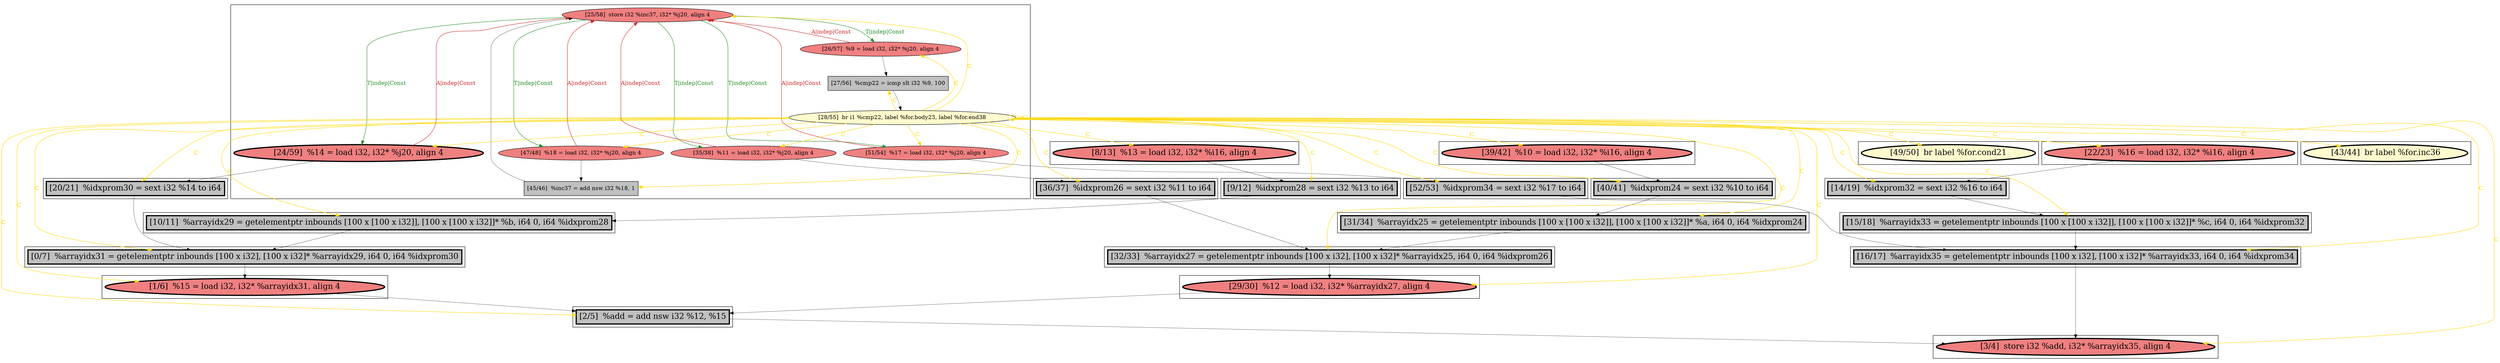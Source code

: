 
digraph G {



node1041->node1038 [style=solid,color=forestgreen,label="T|indep|Const",penwidth=1.0,fontcolor=forestgreen ]
node1038->node1041 [style=solid,color=firebrick3,label="A|indep|Const",penwidth=1.0,fontcolor=firebrick3 ]
node1036->node1049 [style=solid,color=black,label="",penwidth=0.5,fontcolor=black ]
node1054->node1055 [style=solid,color=black,label="",penwidth=0.5,fontcolor=black ]
node1057->node1058 [style=solid,color=black,label="",penwidth=0.5,fontcolor=black ]
node1044->node1054 [style=solid,color=gold,label="C",penwidth=1.0,fontcolor=gold ]
node1051->node1052 [style=solid,color=black,label="",penwidth=0.5,fontcolor=black ]
node1043->node1048 [style=solid,color=black,label="",penwidth=0.5,fontcolor=black ]
node1035->node1055 [style=solid,color=black,label="",penwidth=0.5,fontcolor=black ]
node1041->node1042 [style=solid,color=forestgreen,label="T|indep|Const",penwidth=1.0,fontcolor=forestgreen ]
node1031->node1037 [style=solid,color=black,label="",penwidth=0.5,fontcolor=black ]
node1044->node1057 [style=solid,color=gold,label="C",penwidth=1.0,fontcolor=gold ]
node1056->node1033 [style=solid,color=black,label="",penwidth=0.5,fontcolor=black ]
node1044->node1040 [style=solid,color=gold,label="C",penwidth=1.0,fontcolor=gold ]
node1041->node1040 [style=solid,color=forestgreen,label="T|indep|Const",penwidth=1.0,fontcolor=forestgreen ]
node1044->node1042 [style=solid,color=gold,label="C",penwidth=1.0,fontcolor=gold ]
node1042->node1054 [style=solid,color=black,label="",penwidth=0.5,fontcolor=black ]
node1049->node1051 [style=solid,color=black,label="",penwidth=0.5,fontcolor=black ]
node1053->node1057 [style=solid,color=black,label="",penwidth=0.5,fontcolor=black ]
node1040->node1039 [style=solid,color=black,label="",penwidth=0.5,fontcolor=black ]
node1044->node1045 [style=solid,color=gold,label="C",penwidth=1.0,fontcolor=gold ]
node1044->node1059 [style=solid,color=gold,label="C",penwidth=1.0,fontcolor=gold ]
node1044->node1056 [style=solid,color=gold,label="C",penwidth=1.0,fontcolor=gold ]
node1044->node1034 [style=solid,color=gold,label="C",penwidth=1.0,fontcolor=gold ]
node1038->node1047 [style=solid,color=black,label="",penwidth=0.5,fontcolor=black ]
node1044->node1031 [style=solid,color=gold,label="C",penwidth=1.0,fontcolor=gold ]
node1042->node1041 [style=solid,color=firebrick3,label="A|indep|Const",penwidth=1.0,fontcolor=firebrick3 ]
node1044->node1052 [style=solid,color=gold,label="C",penwidth=1.0,fontcolor=gold ]
node1044->node1033 [style=solid,color=gold,label="C",penwidth=1.0,fontcolor=gold ]
node1044->node1050 [style=solid,color=gold,label="C",penwidth=1.0,fontcolor=gold ]
node1044->node1049 [style=solid,color=gold,label="C",penwidth=1.0,fontcolor=gold ]
node1058->node1060 [style=solid,color=black,label="",penwidth=0.5,fontcolor=black ]
node1044->node1037 [style=solid,color=gold,label="C",penwidth=1.0,fontcolor=gold ]
node1044->node1044 [style=solid,color=gold,label="C",penwidth=1.0,fontcolor=gold ]
node1046->node1045 [style=solid,color=black,label="",penwidth=0.5,fontcolor=black ]
node1032->node1031 [style=solid,color=black,label="",penwidth=0.5,fontcolor=black ]
node1041->node1046 [style=solid,color=forestgreen,label="T|indep|Const",penwidth=1.0,fontcolor=forestgreen ]
node1045->node1044 [style=solid,color=black,label="",penwidth=0.5,fontcolor=black ]
node1044->node1058 [style=solid,color=gold,label="C",penwidth=1.0,fontcolor=gold ]
node1041->node1043 [style=solid,color=forestgreen,label="T|indep|Const",penwidth=1.0,fontcolor=forestgreen ]
node1044->node1051 [style=solid,color=gold,label="C",penwidth=1.0,fontcolor=gold ]
node1047->node1060 [style=solid,color=black,label="",penwidth=0.5,fontcolor=black ]
node1060->node1037 [style=solid,color=black,label="",penwidth=0.5,fontcolor=black ]
node1044->node1060 [style=solid,color=gold,label="C",penwidth=1.0,fontcolor=gold ]
node1043->node1041 [style=solid,color=firebrick3,label="A|indep|Const",penwidth=1.0,fontcolor=firebrick3 ]
node1044->node1041 [style=solid,color=gold,label="C",penwidth=1.0,fontcolor=gold ]
node1044->node1039 [style=solid,color=gold,label="C",penwidth=1.0,fontcolor=gold ]
node1059->node1036 [style=solid,color=black,label="",penwidth=0.5,fontcolor=black ]
node1055->node1032 [style=solid,color=black,label="",penwidth=0.5,fontcolor=black ]
node1044->node1053 [style=solid,color=gold,label="C",penwidth=1.0,fontcolor=gold ]
node1033->node1035 [style=solid,color=black,label="",penwidth=0.5,fontcolor=black ]
node1044->node1055 [style=solid,color=gold,label="C",penwidth=1.0,fontcolor=gold ]
node1048->node1051 [style=solid,color=black,label="",penwidth=0.5,fontcolor=black ]
node1044->node1048 [style=solid,color=gold,label="C",penwidth=1.0,fontcolor=gold ]
node1052->node1031 [style=solid,color=black,label="",penwidth=0.5,fontcolor=black ]
node1044->node1035 [style=solid,color=gold,label="C",penwidth=1.0,fontcolor=gold ]
node1044->node1043 [style=solid,color=gold,label="C",penwidth=1.0,fontcolor=gold ]
node1039->node1041 [style=solid,color=black,label="",penwidth=0.5,fontcolor=black ]
node1044->node1032 [style=solid,color=gold,label="C",penwidth=1.0,fontcolor=gold ]
node1044->node1038 [style=solid,color=gold,label="C",penwidth=1.0,fontcolor=gold ]
node1044->node1046 [style=solid,color=gold,label="C",penwidth=1.0,fontcolor=gold ]
node1044->node1047 [style=solid,color=gold,label="C",penwidth=1.0,fontcolor=gold ]
node1046->node1041 [style=solid,color=firebrick3,label="A|indep|Const",penwidth=1.0,fontcolor=firebrick3 ]
node1040->node1041 [style=solid,color=firebrick3,label="A|indep|Const",penwidth=1.0,fontcolor=firebrick3 ]
node1044->node1036 [style=solid,color=gold,label="C",penwidth=1.0,fontcolor=gold ]


subgraph cluster20 {


node1059 [penwidth=3.0,fontsize=20,fillcolor=lightcoral,label="[39/42]  %10 = load i32, i32* %i16, align 4",shape=ellipse,style=filled ]



}

subgraph cluster18 {


node1057 [penwidth=3.0,fontsize=20,fillcolor=grey,label="[14/19]  %idxprom32 = sext i32 %16 to i64",shape=rectangle,style=filled ]



}

subgraph cluster16 {


node1055 [penwidth=3.0,fontsize=20,fillcolor=grey,label="[0/7]  %arrayidx31 = getelementptr inbounds [100 x i32], [100 x i32]* %arrayidx29, i64 0, i64 %idxprom30",shape=rectangle,style=filled ]



}

subgraph cluster17 {


node1056 [penwidth=3.0,fontsize=20,fillcolor=lightcoral,label="[8/13]  %13 = load i32, i32* %i16, align 4",shape=ellipse,style=filled ]



}

subgraph cluster4 {


node1035 [penwidth=3.0,fontsize=20,fillcolor=grey,label="[10/11]  %arrayidx29 = getelementptr inbounds [100 x [100 x i32]], [100 x [100 x i32]]* %b, i64 0, i64 %idxprom28",shape=rectangle,style=filled ]



}

subgraph cluster3 {


node1034 [penwidth=3.0,fontsize=20,fillcolor=lemonchiffon,label="[49/50]  br label %for.cond21",shape=ellipse,style=filled ]



}

subgraph cluster2 {


node1033 [penwidth=3.0,fontsize=20,fillcolor=grey,label="[9/12]  %idxprom28 = sext i32 %13 to i64",shape=rectangle,style=filled ]



}

subgraph cluster1 {


node1032 [penwidth=3.0,fontsize=20,fillcolor=lightcoral,label="[1/6]  %15 = load i32, i32* %arrayidx31, align 4",shape=ellipse,style=filled ]



}

subgraph cluster12 {


node1051 [penwidth=3.0,fontsize=20,fillcolor=grey,label="[32/33]  %arrayidx27 = getelementptr inbounds [100 x i32], [100 x i32]* %arrayidx25, i64 0, i64 %idxprom26",shape=rectangle,style=filled ]



}

subgraph cluster5 {


node1036 [penwidth=3.0,fontsize=20,fillcolor=grey,label="[40/41]  %idxprom24 = sext i32 %10 to i64",shape=rectangle,style=filled ]



}

subgraph cluster0 {


node1031 [penwidth=3.0,fontsize=20,fillcolor=grey,label="[2/5]  %add = add nsw i32 %12, %15",shape=rectangle,style=filled ]



}

subgraph cluster6 {


node1037 [penwidth=3.0,fontsize=20,fillcolor=lightcoral,label="[3/4]  store i32 %add, i32* %arrayidx35, align 4",shape=ellipse,style=filled ]



}

subgraph cluster14 {


node1053 [penwidth=3.0,fontsize=20,fillcolor=lightcoral,label="[22/23]  %16 = load i32, i32* %i16, align 4",shape=ellipse,style=filled ]



}

subgraph cluster7 {


node1046 [fillcolor=lightcoral,label="[26/57]  %9 = load i32, i32* %j20, align 4",shape=ellipse,style=filled ]
node1045 [fillcolor=grey,label="[27/56]  %cmp22 = icmp slt i32 %9, 100",shape=rectangle,style=filled ]
node1044 [fillcolor=lemonchiffon,label="[28/55]  br i1 %cmp22, label %for.body23, label %for.end38",shape=ellipse,style=filled ]
node1042 [penwidth=3.0,fontsize=20,fillcolor=lightcoral,label="[24/59]  %14 = load i32, i32* %j20, align 4",shape=ellipse,style=filled ]
node1043 [fillcolor=lightcoral,label="[35/38]  %11 = load i32, i32* %j20, align 4",shape=ellipse,style=filled ]
node1038 [fillcolor=lightcoral,label="[51/54]  %17 = load i32, i32* %j20, align 4",shape=ellipse,style=filled ]
node1040 [fillcolor=lightcoral,label="[47/48]  %18 = load i32, i32* %j20, align 4",shape=ellipse,style=filled ]
node1039 [fillcolor=grey,label="[45/46]  %inc37 = add nsw i32 %18, 1",shape=rectangle,style=filled ]
node1041 [fillcolor=lightcoral,label="[25/58]  store i32 %inc37, i32* %j20, align 4",shape=ellipse,style=filled ]



}

subgraph cluster8 {


node1047 [penwidth=3.0,fontsize=20,fillcolor=grey,label="[52/53]  %idxprom34 = sext i32 %17 to i64",shape=rectangle,style=filled ]



}

subgraph cluster21 {


node1060 [penwidth=3.0,fontsize=20,fillcolor=grey,label="[16/17]  %arrayidx35 = getelementptr inbounds [100 x i32], [100 x i32]* %arrayidx33, i64 0, i64 %idxprom34",shape=rectangle,style=filled ]



}

subgraph cluster9 {


node1048 [penwidth=3.0,fontsize=20,fillcolor=grey,label="[36/37]  %idxprom26 = sext i32 %11 to i64",shape=rectangle,style=filled ]



}

subgraph cluster19 {


node1058 [penwidth=3.0,fontsize=20,fillcolor=grey,label="[15/18]  %arrayidx33 = getelementptr inbounds [100 x [100 x i32]], [100 x [100 x i32]]* %c, i64 0, i64 %idxprom32",shape=rectangle,style=filled ]



}

subgraph cluster10 {


node1049 [penwidth=3.0,fontsize=20,fillcolor=grey,label="[31/34]  %arrayidx25 = getelementptr inbounds [100 x [100 x i32]], [100 x [100 x i32]]* %a, i64 0, i64 %idxprom24",shape=rectangle,style=filled ]



}

subgraph cluster11 {


node1050 [penwidth=3.0,fontsize=20,fillcolor=lemonchiffon,label="[43/44]  br label %for.inc36",shape=ellipse,style=filled ]



}

subgraph cluster13 {


node1052 [penwidth=3.0,fontsize=20,fillcolor=lightcoral,label="[29/30]  %12 = load i32, i32* %arrayidx27, align 4",shape=ellipse,style=filled ]



}

subgraph cluster15 {


node1054 [penwidth=3.0,fontsize=20,fillcolor=grey,label="[20/21]  %idxprom30 = sext i32 %14 to i64",shape=rectangle,style=filled ]



}

}
